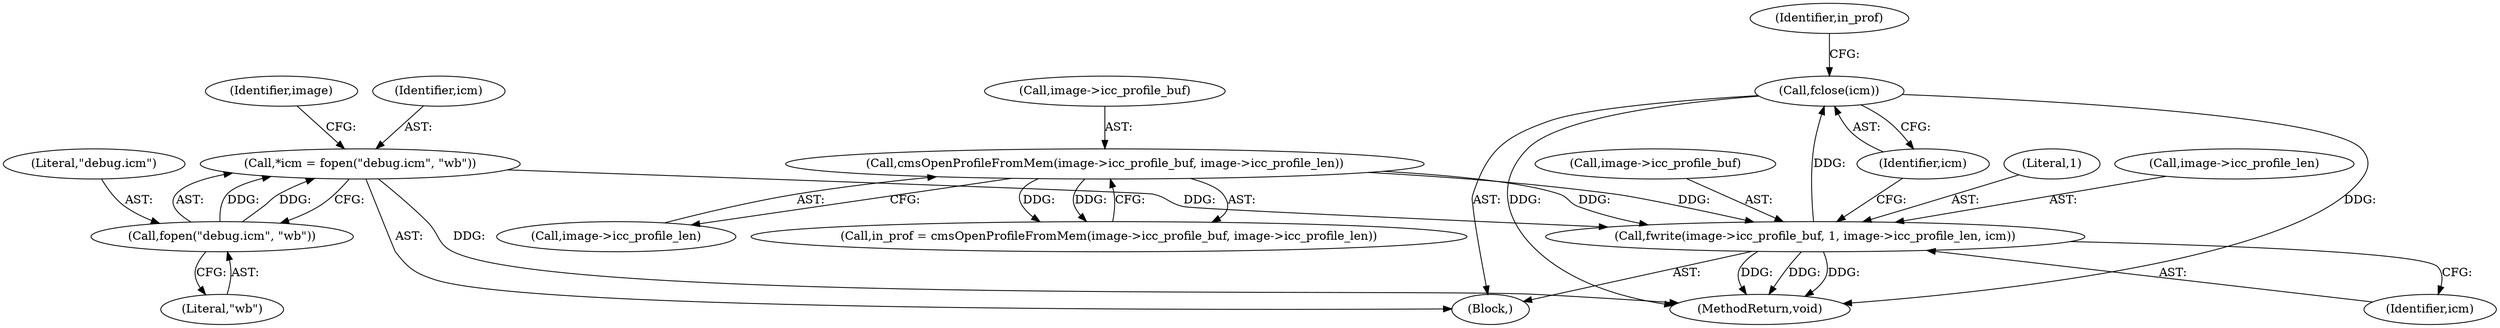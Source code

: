 digraph "0_openjpeg_2e5ab1d9987831c981ff05862e8ccf1381ed58ea@API" {
"1000160" [label="(Call,fclose(icm))"];
"1000151" [label="(Call,fwrite(image->icc_profile_buf, 1, image->icc_profile_len, icm))"];
"1000138" [label="(Call,cmsOpenProfileFromMem(image->icc_profile_buf, image->icc_profile_len))"];
"1000146" [label="(Call,*icm = fopen(\"debug.icm\", \"wb\"))"];
"1000148" [label="(Call,fopen(\"debug.icm\", \"wb\"))"];
"1000151" [label="(Call,fwrite(image->icc_profile_buf, 1, image->icc_profile_len, icm))"];
"1000136" [label="(Call,in_prof = cmsOpenProfileFromMem(image->icc_profile_buf, image->icc_profile_len))"];
"1000150" [label="(Literal,\"wb\")"];
"1000113" [label="(Block,)"];
"1000139" [label="(Call,image->icc_profile_buf)"];
"1000155" [label="(Literal,1)"];
"1000149" [label="(Literal,\"debug.icm\")"];
"1000153" [label="(Identifier,image)"];
"1000156" [label="(Call,image->icc_profile_len)"];
"1000161" [label="(Identifier,icm)"];
"1000142" [label="(Call,image->icc_profile_len)"];
"1000146" [label="(Call,*icm = fopen(\"debug.icm\", \"wb\"))"];
"1001487" [label="(MethodReturn,void)"];
"1000148" [label="(Call,fopen(\"debug.icm\", \"wb\"))"];
"1000147" [label="(Identifier,icm)"];
"1000138" [label="(Call,cmsOpenProfileFromMem(image->icc_profile_buf, image->icc_profile_len))"];
"1000160" [label="(Call,fclose(icm))"];
"1000164" [label="(Identifier,in_prof)"];
"1000152" [label="(Call,image->icc_profile_buf)"];
"1000159" [label="(Identifier,icm)"];
"1000160" -> "1000113"  [label="AST: "];
"1000160" -> "1000161"  [label="CFG: "];
"1000161" -> "1000160"  [label="AST: "];
"1000164" -> "1000160"  [label="CFG: "];
"1000160" -> "1001487"  [label="DDG: "];
"1000160" -> "1001487"  [label="DDG: "];
"1000151" -> "1000160"  [label="DDG: "];
"1000151" -> "1000113"  [label="AST: "];
"1000151" -> "1000159"  [label="CFG: "];
"1000152" -> "1000151"  [label="AST: "];
"1000155" -> "1000151"  [label="AST: "];
"1000156" -> "1000151"  [label="AST: "];
"1000159" -> "1000151"  [label="AST: "];
"1000161" -> "1000151"  [label="CFG: "];
"1000151" -> "1001487"  [label="DDG: "];
"1000151" -> "1001487"  [label="DDG: "];
"1000151" -> "1001487"  [label="DDG: "];
"1000138" -> "1000151"  [label="DDG: "];
"1000138" -> "1000151"  [label="DDG: "];
"1000146" -> "1000151"  [label="DDG: "];
"1000138" -> "1000136"  [label="AST: "];
"1000138" -> "1000142"  [label="CFG: "];
"1000139" -> "1000138"  [label="AST: "];
"1000142" -> "1000138"  [label="AST: "];
"1000136" -> "1000138"  [label="CFG: "];
"1000138" -> "1000136"  [label="DDG: "];
"1000138" -> "1000136"  [label="DDG: "];
"1000146" -> "1000113"  [label="AST: "];
"1000146" -> "1000148"  [label="CFG: "];
"1000147" -> "1000146"  [label="AST: "];
"1000148" -> "1000146"  [label="AST: "];
"1000153" -> "1000146"  [label="CFG: "];
"1000146" -> "1001487"  [label="DDG: "];
"1000148" -> "1000146"  [label="DDG: "];
"1000148" -> "1000146"  [label="DDG: "];
"1000148" -> "1000150"  [label="CFG: "];
"1000149" -> "1000148"  [label="AST: "];
"1000150" -> "1000148"  [label="AST: "];
}
